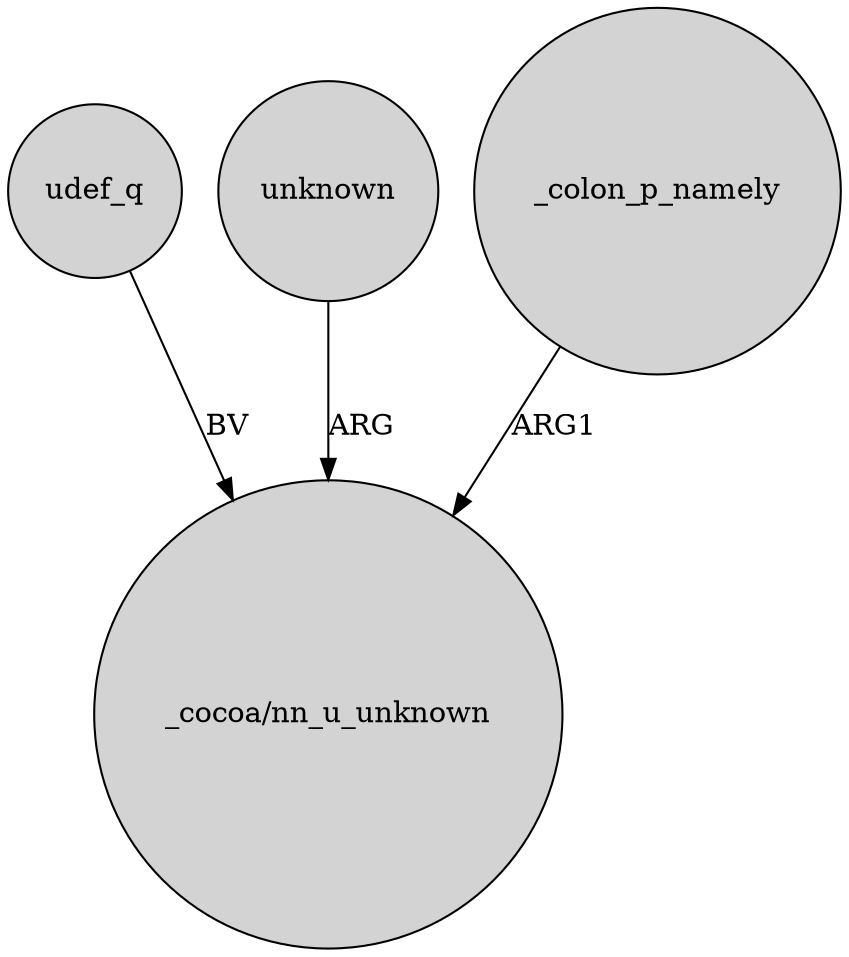 digraph {
	node [shape=circle style=filled]
	udef_q -> "_cocoa/nn_u_unknown" [label=BV]
	unknown -> "_cocoa/nn_u_unknown" [label=ARG]
	_colon_p_namely -> "_cocoa/nn_u_unknown" [label=ARG1]
}
